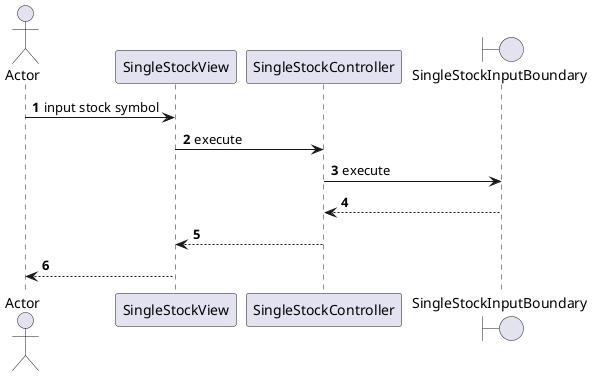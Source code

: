 @startuml
'https://plantuml.com/sequence-diagram

autonumber

actor Actor
participant SingleStockView
participant SingleStockController
boundary SingleStockInputBoundary


Actor -> SingleStockView : input stock symbol
SingleStockView -> SingleStockController : execute
SingleStockController -> SingleStockInputBoundary : execute
SingleStockInputBoundary --> SingleStockController
SingleStockController --> SingleStockView
SingleStockView --> Actor

@enduml

@startuml
autonumber
actor Actor
participant SingleStockInteractor
database API

entity StockPrice
entity Stock
participant SingleStockOutputData
boundary SingleStockOutputBoundary


Actor -> SingleStockInteractor : execute
SingleStockInteractor -> API : check symbol
API --> SingleStockInteractor
SingleStockInteractor -> API : historicalPrice
API --> SingleStockInteractor
SingleStockInteractor -> StockPrice : create
StockPrice --> SingleStockInteractor
SingleStockInteractor -> Stock: create
Stock --> SingleStockInteractor
SingleStockInteractor -> API: currentPrice
API -> Stock: set currentPrice
Stock --> SingleStockInteractor
SingleStockInteractor ->  SingleStockOutputData : create
SingleStockOutputData --> SingleStockInteractor
SingleStockInteractor -> SingleStockOutputBoundary: prepareGraphicView
SingleStockOutputBoundary --> SingleStockInteractor
SingleStockInteractor -> SingleStockOutputBoundary: prepareTabularView
SingleStockOutputBoundary --> SingleStockInteractor
SingleStockInteractor -> SingleStockOutputBoundary: prepareCurrentPriceView
SingleStockOutputBoundary --> SingleStockInteractor
SingleStockInteractor --> Actor


@enduml

@startuml
autonumber
actor Actor
participant ComparisonInteractor
database API
entity user
entity StockPrice
entity Stock
participant ComparisonOutputData
boundary ComparisonOutputBoundary


Actor -> ComparisonInteractor : execute
ComparisonInteractor -> user : get favouriteStocks
user --> ComparisonInteractor
ComparisonInteractor -> API : historicalPrice
API -> StockPrice: update
StockPrice -> Stock : update
Stock --> ComparisonInteractor
ComparisonInteractor -> API : currentPrice
API -> Stock: Update
Stock --> ComparisonInteractor
ComparisonInteractor ->  ComparisonOutputData : create
ComparisonOutputData --> ComparisonInteractor
ComparisonInteractor -> ComparisonOutputBoundary: prepareGraphicView
ComparisonOutputBoundary --> ComparisonInteractor
ComparisonInteractor -> ComparisonOutputBoundary: prepareTabularView
ComparisonOutputBoundary --> ComparisonInteractor
ComparisonInteractor -> ComparisonOutputBoundary: prepareCurrentPriceViewView
ComparisonOutputBoundary --> ComparisonInteractor

ComparisonInteractor --> Actor


@enduml


@startuml
autonumber
actor Actor
participant TwoStocksInteractor
database API
entity StockPrice
entity Stock
participant TwoStocksOutputData
boundary TwoStocksOutputBoundary


Actor -> TwoStocksInteractor : execute
TwoStocksInteractor -> API : check symbol
API --> TwoStocksInteractor
TwoStocksInteractor -> API : historicalPrice
API --> TwoStocksInteractor
TwoStocksInteractor -> StockPrice : create
StockPrice --> TwoStocksInteractor
TwoStocksInteractor -> Stock: create
Stock --> TwoStocksInteractor
TwoStocksInteractor -> API: currentPrice
API -> Stock: set currentPrice
Stock --> TwoStocksInteractor
TwoStocksInteractor ->  TwoStocksOutputData : create
TwoStocksOutputData --> TwoStocksInteractor
TwoStocksInteractor -> TwoStocksOutputBoundary: prepareGraphicView
TwoStocksOutputBoundary --> TwoStocksInteractor
TwoStocksInteractor -> TwoStocksOutputBoundary: prepareTabularView
TwoStocksOutputBoundary --> TwoStocksInteractor
TwoStocksInteractor -> TwoStocksOutputBoundary: prepareCurrentPriceView
TwoStocksOutputBoundary --> TwoStocksInteractor
TwoStocksInteractor --> Actor


@enduml



